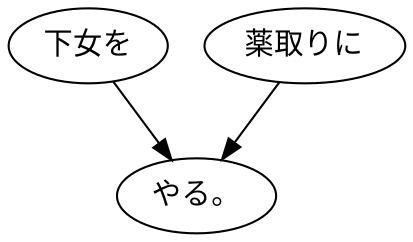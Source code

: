 digraph graph1227 {
	node0 [label="下女を"];
	node1 [label="薬取りに"];
	node2 [label="やる。"];
	node0 -> node2;
	node1 -> node2;
}
